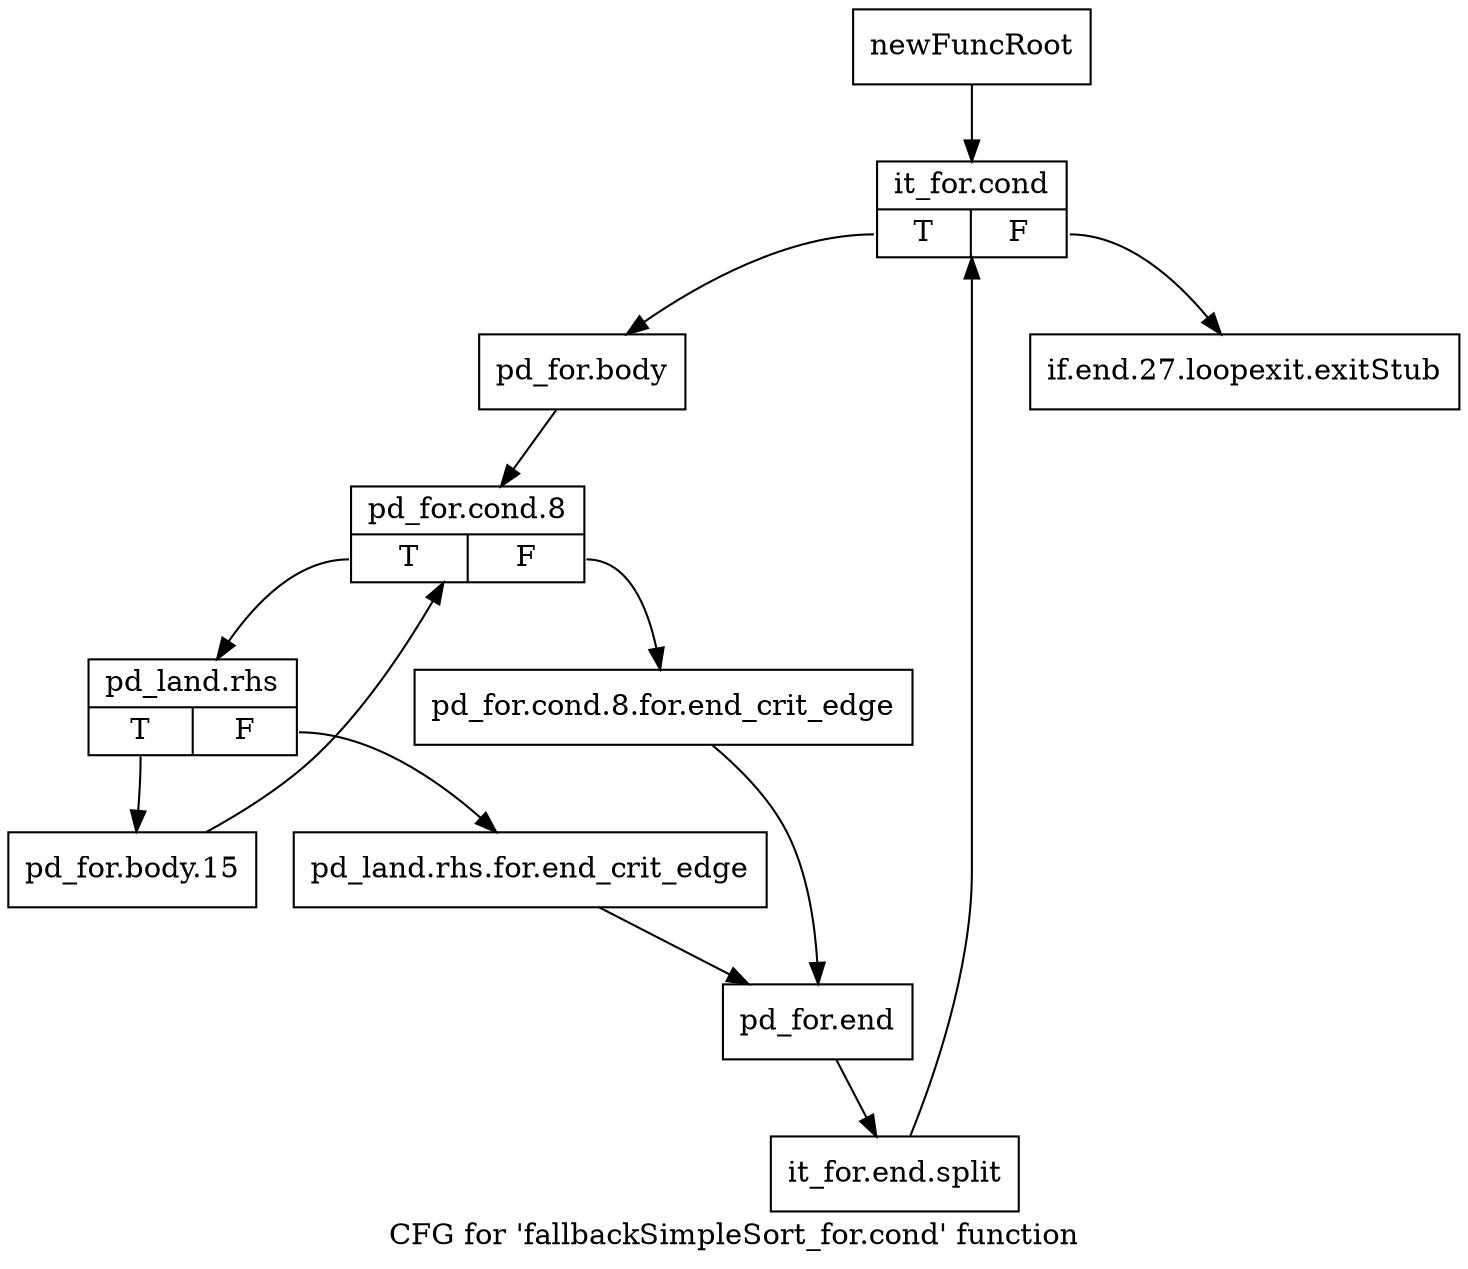 digraph "CFG for 'fallbackSimpleSort_for.cond' function" {
	label="CFG for 'fallbackSimpleSort_for.cond' function";

	Node0x1820400 [shape=record,label="{newFuncRoot}"];
	Node0x1820400 -> Node0x18204a0;
	Node0x1820450 [shape=record,label="{if.end.27.loopexit.exitStub}"];
	Node0x18204a0 [shape=record,label="{it_for.cond|{<s0>T|<s1>F}}"];
	Node0x18204a0:s0 -> Node0x18204f0;
	Node0x18204a0:s1 -> Node0x1820450;
	Node0x18204f0 [shape=record,label="{pd_for.body}"];
	Node0x18204f0 -> Node0x1820540;
	Node0x1820540 [shape=record,label="{pd_for.cond.8|{<s0>T|<s1>F}}"];
	Node0x1820540:s0 -> Node0x18205e0;
	Node0x1820540:s1 -> Node0x1820590;
	Node0x1820590 [shape=record,label="{pd_for.cond.8.for.end_crit_edge}"];
	Node0x1820590 -> Node0x1820680;
	Node0x18205e0 [shape=record,label="{pd_land.rhs|{<s0>T|<s1>F}}"];
	Node0x18205e0:s0 -> Node0x18206d0;
	Node0x18205e0:s1 -> Node0x1820630;
	Node0x1820630 [shape=record,label="{pd_land.rhs.for.end_crit_edge}"];
	Node0x1820630 -> Node0x1820680;
	Node0x1820680 [shape=record,label="{pd_for.end}"];
	Node0x1820680 -> Node0x1a27250;
	Node0x1a27250 [shape=record,label="{it_for.end.split}"];
	Node0x1a27250 -> Node0x18204a0;
	Node0x18206d0 [shape=record,label="{pd_for.body.15}"];
	Node0x18206d0 -> Node0x1820540;
}
